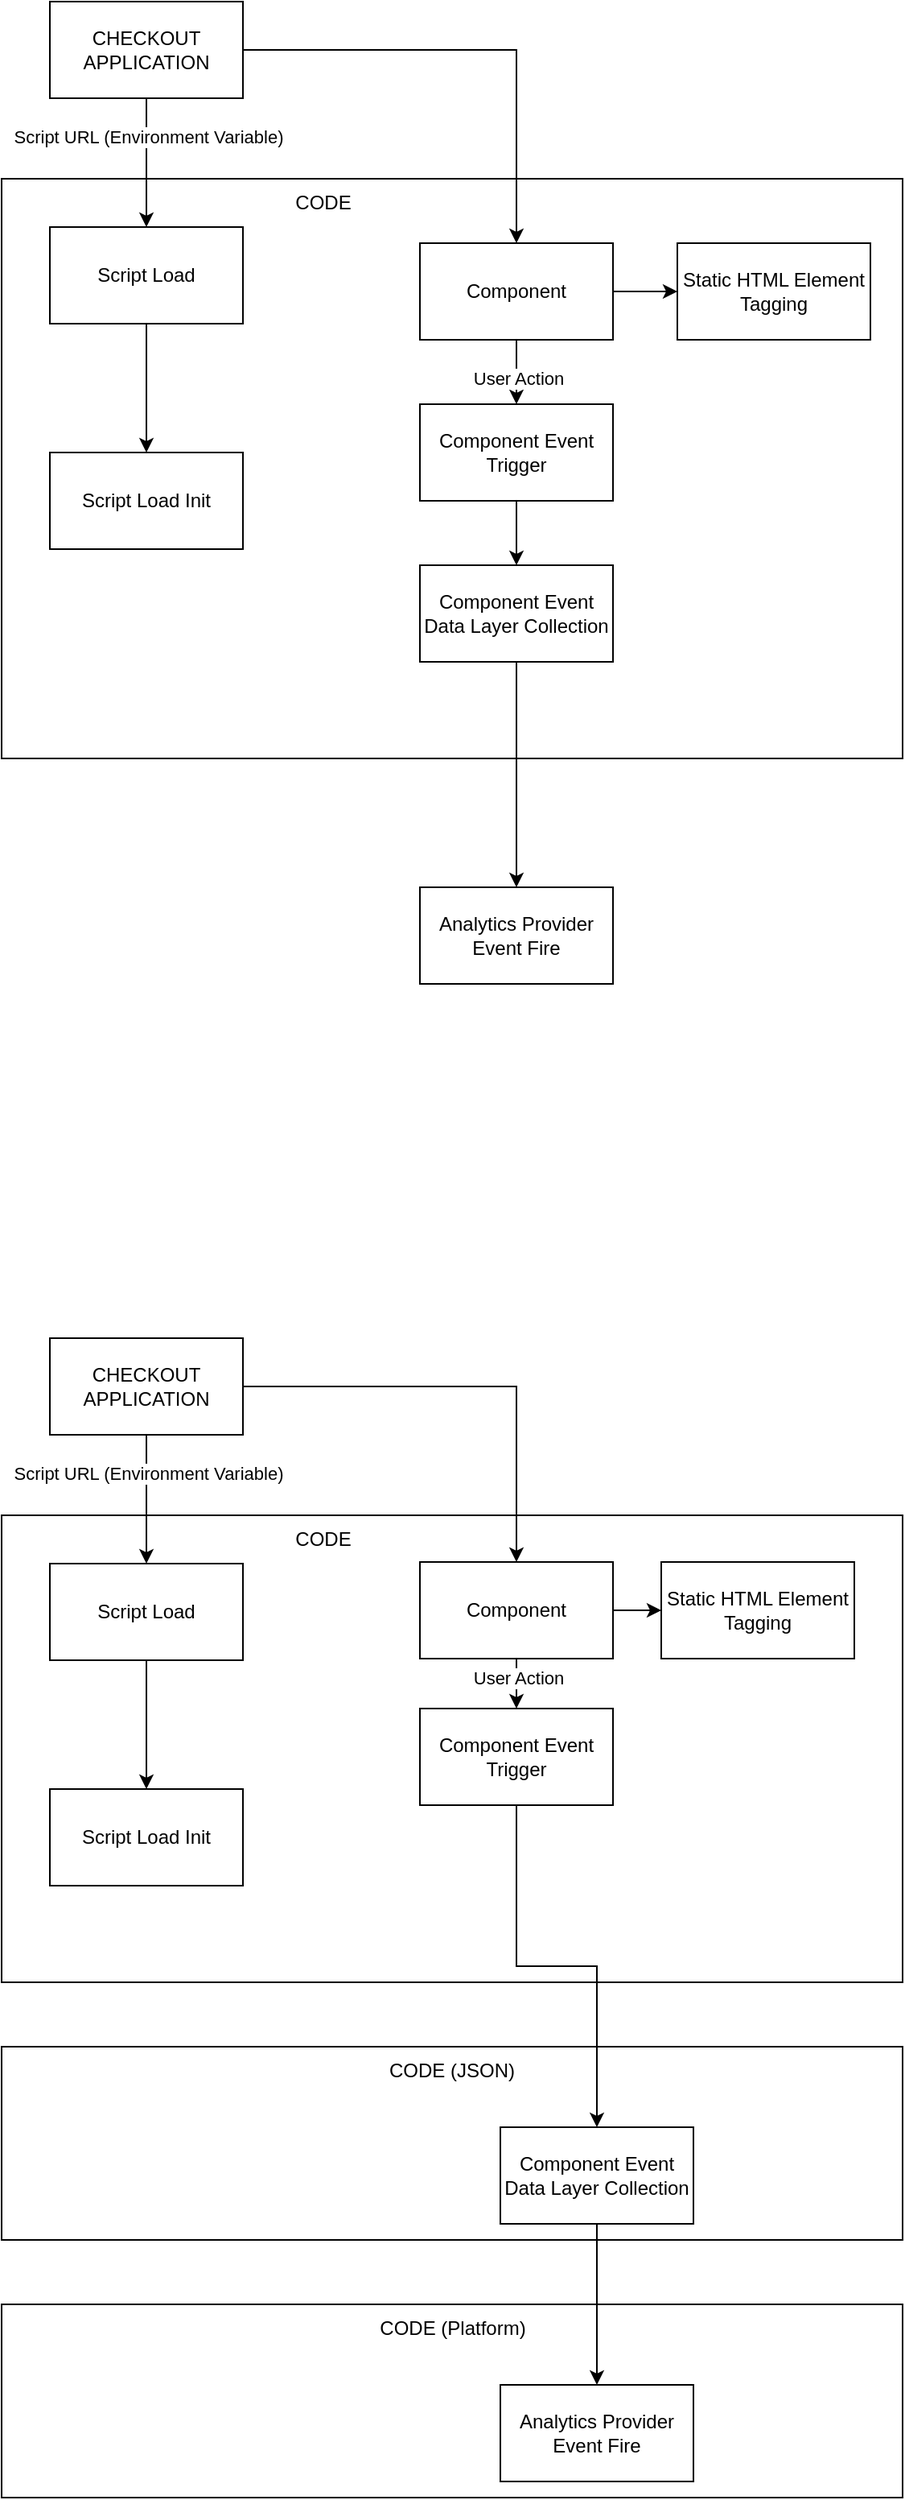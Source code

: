 <mxfile version="26.1.0">
  <diagram name="Page-1" id="Lb7tBCZtK9mgpYrjjlky">
    <mxGraphModel dx="1314" dy="753" grid="1" gridSize="10" guides="1" tooltips="1" connect="1" arrows="1" fold="1" page="1" pageScale="1" pageWidth="827" pageHeight="1169" math="0" shadow="0">
      <root>
        <mxCell id="0" />
        <mxCell id="1" parent="0" />
        <mxCell id="0Q0jQxg_W3pybew-3Bnd-44" value="" style="rounded=0;whiteSpace=wrap;html=1;fillColor=none;" vertex="1" parent="1">
          <mxGeometry x="160" y="1560" width="560" height="120" as="geometry" />
        </mxCell>
        <mxCell id="0Q0jQxg_W3pybew-3Bnd-42" value="" style="rounded=0;whiteSpace=wrap;html=1;fillColor=none;" vertex="1" parent="1">
          <mxGeometry x="160" y="1400" width="560" height="120" as="geometry" />
        </mxCell>
        <mxCell id="0Q0jQxg_W3pybew-3Bnd-11" value="" style="rounded=0;whiteSpace=wrap;html=1;fillColor=none;" vertex="1" parent="1">
          <mxGeometry x="160" y="240" width="560" height="360" as="geometry" />
        </mxCell>
        <mxCell id="0Q0jQxg_W3pybew-3Bnd-3" value="" style="edgeStyle=orthogonalEdgeStyle;rounded=0;orthogonalLoop=1;jettySize=auto;html=1;" edge="1" parent="1" source="0Q0jQxg_W3pybew-3Bnd-1" target="0Q0jQxg_W3pybew-3Bnd-2">
          <mxGeometry relative="1" as="geometry" />
        </mxCell>
        <mxCell id="0Q0jQxg_W3pybew-3Bnd-12" value="Script URL (Environment Variable)" style="edgeLabel;html=1;align=center;verticalAlign=middle;resizable=0;points=[];" vertex="1" connectable="0" parent="0Q0jQxg_W3pybew-3Bnd-3">
          <mxGeometry x="-0.4" y="1" relative="1" as="geometry">
            <mxPoint as="offset" />
          </mxGeometry>
        </mxCell>
        <mxCell id="0Q0jQxg_W3pybew-3Bnd-1" value="CHECKOUT&lt;br&gt;APPLICATION" style="rounded=0;whiteSpace=wrap;html=1;" vertex="1" parent="1">
          <mxGeometry x="190" y="130" width="120" height="60" as="geometry" />
        </mxCell>
        <mxCell id="0Q0jQxg_W3pybew-3Bnd-5" value="" style="edgeStyle=orthogonalEdgeStyle;rounded=0;orthogonalLoop=1;jettySize=auto;html=1;" edge="1" parent="1" source="0Q0jQxg_W3pybew-3Bnd-2" target="0Q0jQxg_W3pybew-3Bnd-4">
          <mxGeometry relative="1" as="geometry" />
        </mxCell>
        <mxCell id="0Q0jQxg_W3pybew-3Bnd-2" value="Script Load" style="rounded=0;whiteSpace=wrap;html=1;" vertex="1" parent="1">
          <mxGeometry x="190" y="270" width="120" height="60" as="geometry" />
        </mxCell>
        <mxCell id="0Q0jQxg_W3pybew-3Bnd-4" value="Script Load Init" style="rounded=0;whiteSpace=wrap;html=1;" vertex="1" parent="1">
          <mxGeometry x="190" y="410" width="120" height="60" as="geometry" />
        </mxCell>
        <mxCell id="0Q0jQxg_W3pybew-3Bnd-13" style="edgeStyle=orthogonalEdgeStyle;rounded=0;orthogonalLoop=1;jettySize=auto;html=1;entryX=0.5;entryY=0;entryDx=0;entryDy=0;" edge="1" parent="1" source="0Q0jQxg_W3pybew-3Bnd-8" target="0Q0jQxg_W3pybew-3Bnd-9">
          <mxGeometry relative="1" as="geometry" />
        </mxCell>
        <mxCell id="0Q0jQxg_W3pybew-3Bnd-8" value="Component Event Trigger" style="rounded=0;whiteSpace=wrap;html=1;" vertex="1" parent="1">
          <mxGeometry x="420" y="380" width="120" height="60" as="geometry" />
        </mxCell>
        <mxCell id="0Q0jQxg_W3pybew-3Bnd-14" style="edgeStyle=orthogonalEdgeStyle;rounded=0;orthogonalLoop=1;jettySize=auto;html=1;entryX=0.5;entryY=0;entryDx=0;entryDy=0;" edge="1" parent="1" source="0Q0jQxg_W3pybew-3Bnd-9" target="0Q0jQxg_W3pybew-3Bnd-10">
          <mxGeometry relative="1" as="geometry" />
        </mxCell>
        <mxCell id="0Q0jQxg_W3pybew-3Bnd-9" value="Component Event Data Layer Collection" style="rounded=0;whiteSpace=wrap;html=1;" vertex="1" parent="1">
          <mxGeometry x="420" y="480" width="120" height="60" as="geometry" />
        </mxCell>
        <mxCell id="0Q0jQxg_W3pybew-3Bnd-10" value="Analytics Provider Event Fire" style="rounded=0;whiteSpace=wrap;html=1;" vertex="1" parent="1">
          <mxGeometry x="420" y="680" width="120" height="60" as="geometry" />
        </mxCell>
        <mxCell id="0Q0jQxg_W3pybew-3Bnd-15" style="edgeStyle=orthogonalEdgeStyle;rounded=0;orthogonalLoop=1;jettySize=auto;html=1;entryX=0.5;entryY=0;entryDx=0;entryDy=0;" edge="1" parent="1" source="0Q0jQxg_W3pybew-3Bnd-1" target="0Q0jQxg_W3pybew-3Bnd-18">
          <mxGeometry relative="1" as="geometry">
            <mxPoint x="480" y="311" as="targetPoint" />
            <Array as="points">
              <mxPoint x="480" y="160" />
            </Array>
          </mxGeometry>
        </mxCell>
        <mxCell id="0Q0jQxg_W3pybew-3Bnd-17" value="CODE" style="text;html=1;align=center;verticalAlign=middle;whiteSpace=wrap;rounded=0;" vertex="1" parent="1">
          <mxGeometry x="330" y="240" width="60" height="30" as="geometry" />
        </mxCell>
        <mxCell id="0Q0jQxg_W3pybew-3Bnd-19" style="edgeStyle=orthogonalEdgeStyle;rounded=0;orthogonalLoop=1;jettySize=auto;html=1;entryX=0.5;entryY=0;entryDx=0;entryDy=0;" edge="1" parent="1" source="0Q0jQxg_W3pybew-3Bnd-18" target="0Q0jQxg_W3pybew-3Bnd-8">
          <mxGeometry relative="1" as="geometry" />
        </mxCell>
        <mxCell id="0Q0jQxg_W3pybew-3Bnd-20" value="User Action" style="edgeLabel;html=1;align=center;verticalAlign=middle;resizable=0;points=[];" vertex="1" connectable="0" parent="0Q0jQxg_W3pybew-3Bnd-19">
          <mxGeometry x="0.2" y="1" relative="1" as="geometry">
            <mxPoint as="offset" />
          </mxGeometry>
        </mxCell>
        <mxCell id="0Q0jQxg_W3pybew-3Bnd-22" style="edgeStyle=orthogonalEdgeStyle;rounded=0;orthogonalLoop=1;jettySize=auto;html=1;entryX=0;entryY=0.5;entryDx=0;entryDy=0;" edge="1" parent="1" source="0Q0jQxg_W3pybew-3Bnd-18" target="0Q0jQxg_W3pybew-3Bnd-21">
          <mxGeometry relative="1" as="geometry" />
        </mxCell>
        <mxCell id="0Q0jQxg_W3pybew-3Bnd-18" value="Component" style="rounded=0;whiteSpace=wrap;html=1;" vertex="1" parent="1">
          <mxGeometry x="420" y="280" width="120" height="60" as="geometry" />
        </mxCell>
        <mxCell id="0Q0jQxg_W3pybew-3Bnd-21" value="Static HTML Element Tagging" style="rounded=0;whiteSpace=wrap;html=1;" vertex="1" parent="1">
          <mxGeometry x="580" y="280" width="120" height="60" as="geometry" />
        </mxCell>
        <mxCell id="0Q0jQxg_W3pybew-3Bnd-23" value="" style="rounded=0;whiteSpace=wrap;html=1;fillColor=none;" vertex="1" parent="1">
          <mxGeometry x="160" y="1070" width="560" height="290" as="geometry" />
        </mxCell>
        <mxCell id="0Q0jQxg_W3pybew-3Bnd-24" value="" style="edgeStyle=orthogonalEdgeStyle;rounded=0;orthogonalLoop=1;jettySize=auto;html=1;" edge="1" parent="1" source="0Q0jQxg_W3pybew-3Bnd-26" target="0Q0jQxg_W3pybew-3Bnd-28">
          <mxGeometry relative="1" as="geometry" />
        </mxCell>
        <mxCell id="0Q0jQxg_W3pybew-3Bnd-25" value="Script URL (Environment Variable)" style="edgeLabel;html=1;align=center;verticalAlign=middle;resizable=0;points=[];" vertex="1" connectable="0" parent="0Q0jQxg_W3pybew-3Bnd-24">
          <mxGeometry x="-0.4" y="1" relative="1" as="geometry">
            <mxPoint as="offset" />
          </mxGeometry>
        </mxCell>
        <mxCell id="0Q0jQxg_W3pybew-3Bnd-26" value="CHECKOUT&lt;br&gt;APPLICATION" style="rounded=0;whiteSpace=wrap;html=1;" vertex="1" parent="1">
          <mxGeometry x="190" y="960" width="120" height="60" as="geometry" />
        </mxCell>
        <mxCell id="0Q0jQxg_W3pybew-3Bnd-27" value="" style="edgeStyle=orthogonalEdgeStyle;rounded=0;orthogonalLoop=1;jettySize=auto;html=1;" edge="1" parent="1" source="0Q0jQxg_W3pybew-3Bnd-28" target="0Q0jQxg_W3pybew-3Bnd-29">
          <mxGeometry relative="1" as="geometry" />
        </mxCell>
        <mxCell id="0Q0jQxg_W3pybew-3Bnd-28" value="Script Load" style="rounded=0;whiteSpace=wrap;html=1;" vertex="1" parent="1">
          <mxGeometry x="190" y="1100" width="120" height="60" as="geometry" />
        </mxCell>
        <mxCell id="0Q0jQxg_W3pybew-3Bnd-29" value="Script Load Init" style="rounded=0;whiteSpace=wrap;html=1;" vertex="1" parent="1">
          <mxGeometry x="190" y="1240" width="120" height="60" as="geometry" />
        </mxCell>
        <mxCell id="0Q0jQxg_W3pybew-3Bnd-30" style="edgeStyle=orthogonalEdgeStyle;rounded=0;orthogonalLoop=1;jettySize=auto;html=1;entryX=0.5;entryY=0;entryDx=0;entryDy=0;" edge="1" parent="1" source="0Q0jQxg_W3pybew-3Bnd-31" target="0Q0jQxg_W3pybew-3Bnd-33">
          <mxGeometry relative="1" as="geometry" />
        </mxCell>
        <mxCell id="0Q0jQxg_W3pybew-3Bnd-31" value="Component Event Trigger" style="rounded=0;whiteSpace=wrap;html=1;" vertex="1" parent="1">
          <mxGeometry x="420" y="1190" width="120" height="60" as="geometry" />
        </mxCell>
        <mxCell id="0Q0jQxg_W3pybew-3Bnd-32" style="edgeStyle=orthogonalEdgeStyle;rounded=0;orthogonalLoop=1;jettySize=auto;html=1;entryX=0.5;entryY=0;entryDx=0;entryDy=0;" edge="1" parent="1" source="0Q0jQxg_W3pybew-3Bnd-33" target="0Q0jQxg_W3pybew-3Bnd-34">
          <mxGeometry relative="1" as="geometry" />
        </mxCell>
        <mxCell id="0Q0jQxg_W3pybew-3Bnd-33" value="Component Event Data Layer Collection" style="rounded=0;whiteSpace=wrap;html=1;" vertex="1" parent="1">
          <mxGeometry x="470" y="1450" width="120" height="60" as="geometry" />
        </mxCell>
        <mxCell id="0Q0jQxg_W3pybew-3Bnd-34" value="Analytics Provider Event Fire" style="rounded=0;whiteSpace=wrap;html=1;" vertex="1" parent="1">
          <mxGeometry x="470" y="1610" width="120" height="60" as="geometry" />
        </mxCell>
        <mxCell id="0Q0jQxg_W3pybew-3Bnd-35" style="edgeStyle=orthogonalEdgeStyle;rounded=0;orthogonalLoop=1;jettySize=auto;html=1;entryX=0.5;entryY=0;entryDx=0;entryDy=0;" edge="1" parent="1" source="0Q0jQxg_W3pybew-3Bnd-26" target="0Q0jQxg_W3pybew-3Bnd-40">
          <mxGeometry relative="1" as="geometry">
            <mxPoint x="480" y="1141" as="targetPoint" />
            <Array as="points">
              <mxPoint x="480" y="990" />
            </Array>
          </mxGeometry>
        </mxCell>
        <mxCell id="0Q0jQxg_W3pybew-3Bnd-36" value="CODE" style="text;html=1;align=center;verticalAlign=middle;whiteSpace=wrap;rounded=0;" vertex="1" parent="1">
          <mxGeometry x="330" y="1070" width="60" height="30" as="geometry" />
        </mxCell>
        <mxCell id="0Q0jQxg_W3pybew-3Bnd-37" style="edgeStyle=orthogonalEdgeStyle;rounded=0;orthogonalLoop=1;jettySize=auto;html=1;entryX=0.5;entryY=0;entryDx=0;entryDy=0;" edge="1" parent="1" source="0Q0jQxg_W3pybew-3Bnd-40" target="0Q0jQxg_W3pybew-3Bnd-31">
          <mxGeometry relative="1" as="geometry" />
        </mxCell>
        <mxCell id="0Q0jQxg_W3pybew-3Bnd-38" value="User Action" style="edgeLabel;html=1;align=center;verticalAlign=middle;resizable=0;points=[];" vertex="1" connectable="0" parent="0Q0jQxg_W3pybew-3Bnd-37">
          <mxGeometry x="0.2" y="1" relative="1" as="geometry">
            <mxPoint as="offset" />
          </mxGeometry>
        </mxCell>
        <mxCell id="0Q0jQxg_W3pybew-3Bnd-39" style="edgeStyle=orthogonalEdgeStyle;rounded=0;orthogonalLoop=1;jettySize=auto;html=1;entryX=0;entryY=0.5;entryDx=0;entryDy=0;" edge="1" parent="1" source="0Q0jQxg_W3pybew-3Bnd-40" target="0Q0jQxg_W3pybew-3Bnd-41">
          <mxGeometry relative="1" as="geometry" />
        </mxCell>
        <mxCell id="0Q0jQxg_W3pybew-3Bnd-40" value="Component" style="rounded=0;whiteSpace=wrap;html=1;" vertex="1" parent="1">
          <mxGeometry x="420" y="1099" width="120" height="60" as="geometry" />
        </mxCell>
        <mxCell id="0Q0jQxg_W3pybew-3Bnd-41" value="Static HTML Element Tagging" style="rounded=0;whiteSpace=wrap;html=1;" vertex="1" parent="1">
          <mxGeometry x="570" y="1099" width="120" height="60" as="geometry" />
        </mxCell>
        <mxCell id="0Q0jQxg_W3pybew-3Bnd-43" value="CODE (JSON)" style="text;html=1;align=center;verticalAlign=middle;whiteSpace=wrap;rounded=0;" vertex="1" parent="1">
          <mxGeometry x="395" y="1400" width="90" height="30" as="geometry" />
        </mxCell>
        <mxCell id="0Q0jQxg_W3pybew-3Bnd-45" value="CODE (Platform)" style="text;html=1;align=center;verticalAlign=middle;whiteSpace=wrap;rounded=0;" vertex="1" parent="1">
          <mxGeometry x="387.5" y="1560" width="105" height="30" as="geometry" />
        </mxCell>
      </root>
    </mxGraphModel>
  </diagram>
</mxfile>
